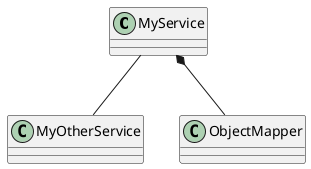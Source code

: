 @startuml

class MyService
class MyOtherService
class ObjectMapper

MyService -- MyOtherService
MyService *-- ObjectMapper

@enduml